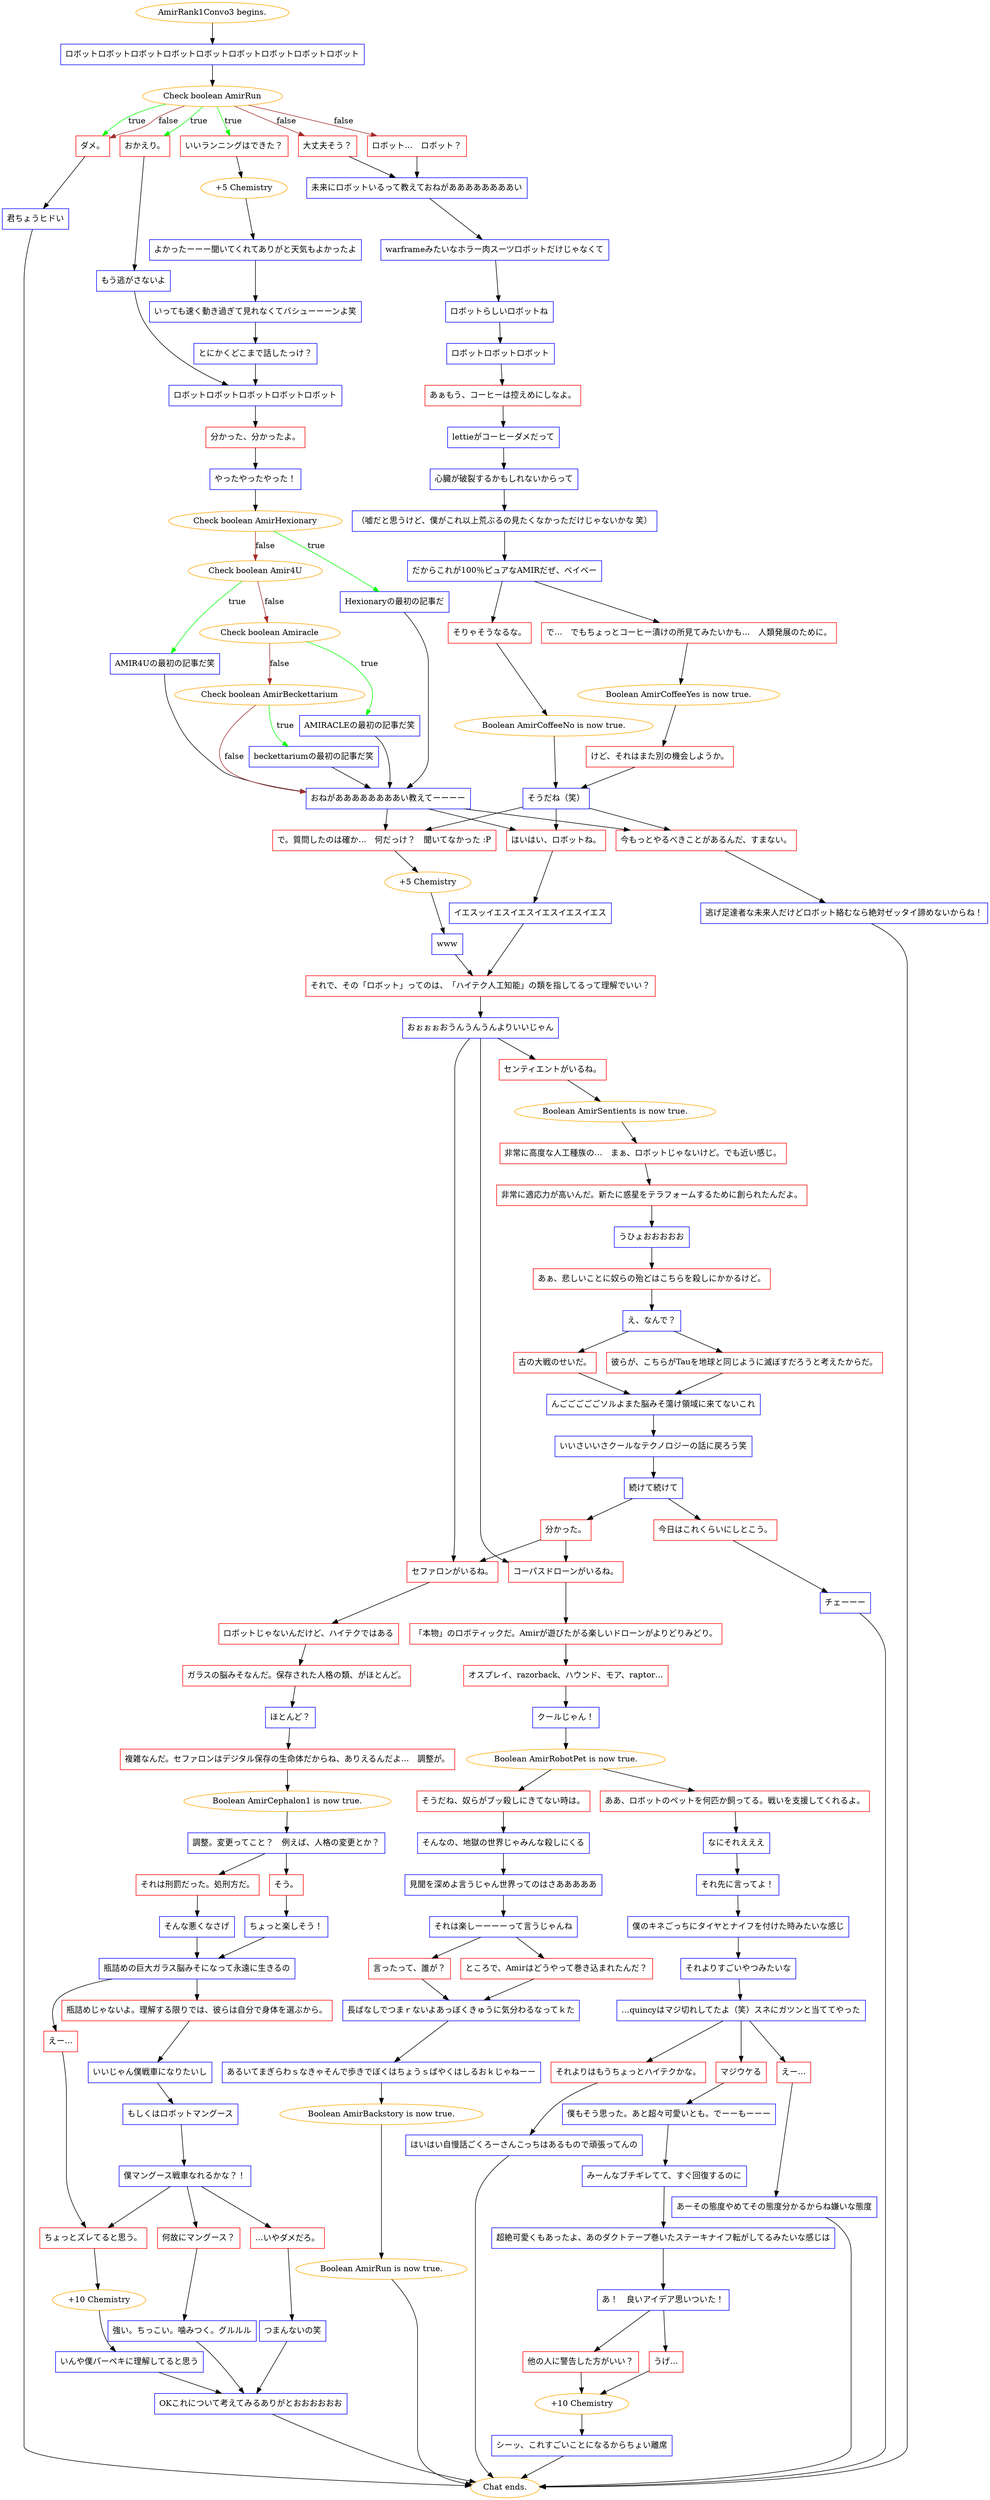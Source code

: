 digraph {
	"AmirRank1Convo3 begins." [color=orange];
		"AmirRank1Convo3 begins." -> j1332388710;
	j1332388710 [label="ロボットロボットロボットロボットロボットロボットロボットロボットロボット",shape=box,color=blue];
		j1332388710 -> j3723098967;
	j3723098967 [label="Check boolean AmirRun",color=orange];
		j3723098967 -> j727486604 [label=true,color=green];
		j3723098967 -> j2942681808 [label=true,color=green];
		j3723098967 -> j1589280838 [label=true,color=green];
		j3723098967 -> j4208270604 [label=false,color=brown];
		j3723098967 -> j1571439031 [label=false,color=brown];
		j3723098967 -> j1589280838 [label=false,color=brown];
	j727486604 [label="いいランニングはできた？",shape=box,color=red];
		j727486604 -> j2352189538;
	j2942681808 [label="おかえり。",shape=box,color=red];
		j2942681808 -> j2189626824;
	j1589280838 [label="ダメ。",shape=box,color=red];
		j1589280838 -> j2468059556;
	j4208270604 [label="大丈夫そう？",shape=box,color=red];
		j4208270604 -> j3636171374;
	j1571439031 [label="ロボット…　ロボット？",shape=box,color=red];
		j1571439031 -> j3636171374;
	j2352189538 [label="+5 Chemistry",color=orange];
		j2352189538 -> j4151736698;
	j2189626824 [label="もう逃がさないよ",shape=box,color=blue];
		j2189626824 -> j3596749511;
	j2468059556 [label="君ちょうヒドい",shape=box,color=blue];
		j2468059556 -> "Chat ends.";
	j3636171374 [label="未来にロボットいるって教えておねがああああああああい",shape=box,color=blue];
		j3636171374 -> j3520744389;
	j4151736698 [label="よかったーーー聞いてくれてありがと天気もよかったよ",shape=box,color=blue];
		j4151736698 -> j3537918564;
	j3596749511 [label="ロボットロボットロボットロボットロボット",shape=box,color=blue];
		j3596749511 -> j3383007466;
	"Chat ends." [color=orange];
	j3520744389 [label="warframeみたいなホラー肉スーツロボットだけじゃなくて",shape=box,color=blue];
		j3520744389 -> j58238680;
	j3537918564 [label="いっても速く動き過ぎて見れなくてバシューーーンよ笑",shape=box,color=blue];
		j3537918564 -> j2746519203;
	j3383007466 [label="分かった、分かったよ。",shape=box,color=red];
		j3383007466 -> j1604980987;
	j58238680 [label="ロボットらしいロボットね",shape=box,color=blue];
		j58238680 -> j1192913544;
	j2746519203 [label="とにかくどこまで話したっけ？",shape=box,color=blue];
		j2746519203 -> j3596749511;
	j1604980987 [label="やったやったやった！",shape=box,color=blue];
		j1604980987 -> j2321646715;
	j1192913544 [label="ロボットロボットロボット",shape=box,color=blue];
		j1192913544 -> j2279270769;
	j2321646715 [label="Check boolean AmirHexionary",color=orange];
		j2321646715 -> j4278273711 [label=true,color=green];
		j2321646715 -> j199181242 [label=false,color=brown];
	j2279270769 [label="あぁもう、コーヒーは控えめにしなよ。",shape=box,color=red];
		j2279270769 -> j818899840;
	j4278273711 [label="Hexionaryの最初の記事だ",shape=box,color=blue];
		j4278273711 -> j3944295020;
	j199181242 [label="Check boolean Amir4U",color=orange];
		j199181242 -> j2204437210 [label=true,color=green];
		j199181242 -> j2111638808 [label=false,color=brown];
	j818899840 [label="lettieがコーヒーダメだって",shape=box,color=blue];
		j818899840 -> j3468085070;
	j3944295020 [label="おねがああああああああい教えてーーーー",shape=box,color=blue];
		j3944295020 -> j3931811684;
		j3944295020 -> j3441871061;
		j3944295020 -> j2752412014;
	j2204437210 [label="AMIR4Uの最初の記事だ笑",shape=box,color=blue];
		j2204437210 -> j3944295020;
	j2111638808 [label="Check boolean Amiracle",color=orange];
		j2111638808 -> j1734434233 [label=true,color=green];
		j2111638808 -> j2552681849 [label=false,color=brown];
	j3468085070 [label="心臓が破裂するかもしれないからって",shape=box,color=blue];
		j3468085070 -> j3380630669;
	j3931811684 [label="で。質問したのは確か…　何だっけ？　聞いてなかった :P",shape=box,color=red];
		j3931811684 -> j4090361047;
	j3441871061 [label="はいはい、ロボットね。",shape=box,color=red];
		j3441871061 -> j4235946404;
	j2752412014 [label="今もっとやるべきことがあるんだ、すまない。",shape=box,color=red];
		j2752412014 -> j1471000273;
	j1734434233 [label="AMIRACLEの最初の記事だ笑",shape=box,color=blue];
		j1734434233 -> j3944295020;
	j2552681849 [label="Check boolean AmirBeckettarium",color=orange];
		j2552681849 -> j134180626 [label=true,color=green];
		j2552681849 -> j3944295020 [label=false,color=brown];
	j3380630669 [label="（嘘だと思うけど、僕がこれ以上荒ぶるの見たくなかっただけじゃないかな 笑）",shape=box,color=blue];
		j3380630669 -> j2098244157;
	j4090361047 [label="+5 Chemistry",color=orange];
		j4090361047 -> j682979810;
	j4235946404 [label="イエスッイエスイエスイエスイエスイエス",shape=box,color=blue];
		j4235946404 -> j4056722613;
	j1471000273 [label="逃げ足達者な未来人だけどロボット絡むなら絶対ゼッタイ諦めないからね！",shape=box,color=blue];
		j1471000273 -> "Chat ends.";
	j134180626 [label="beckettariumの最初の記事だ笑",shape=box,color=blue];
		j134180626 -> j3944295020;
	j2098244157 [label="だからこれが100％ピュアなAMIRだぜ、ベイベー",shape=box,color=blue];
		j2098244157 -> j1125841666;
		j2098244157 -> j3238083517;
	j682979810 [label="www",shape=box,color=blue];
		j682979810 -> j4056722613;
	j4056722613 [label="それで、その「ロボット」ってのは、「ハイテク人工知能」の類を指してるって理解でいい？",shape=box,color=red];
		j4056722613 -> j4248223182;
	j1125841666 [label="で…　でもちょっとコーヒー漬けの所見てみたいかも…　人類発展のために。",shape=box,color=red];
		j1125841666 -> j3596739903;
	j3238083517 [label="そりゃそうなるな。",shape=box,color=red];
		j3238083517 -> j25164068;
	j4248223182 [label="おぉぉぉおうんうんうんよりいいじゃん",shape=box,color=blue];
		j4248223182 -> j3126478094;
		j4248223182 -> j2342027251;
		j4248223182 -> j361866764;
	j3596739903 [label="Boolean AmirCoffeeYes is now true.",color=orange];
		j3596739903 -> j3770645897;
	j25164068 [label="Boolean AmirCoffeeNo is now true.",color=orange];
		j25164068 -> j2158434108;
	j3126478094 [label="センティエントがいるね。",shape=box,color=red];
		j3126478094 -> j2343417587;
	j2342027251 [label="セファロンがいるね。",shape=box,color=red];
		j2342027251 -> j1562079205;
	j361866764 [label="コーパスドローンがいるね。",shape=box,color=red];
		j361866764 -> j2099892063;
	j3770645897 [label="けど、それはまた別の機会しようか。",shape=box,color=red];
		j3770645897 -> j2158434108;
	j2158434108 [label="そうだね（笑）",shape=box,color=blue];
		j2158434108 -> j3931811684;
		j2158434108 -> j3441871061;
		j2158434108 -> j2752412014;
	j2343417587 [label="Boolean AmirSentients is now true.",color=orange];
		j2343417587 -> j785513984;
	j1562079205 [label="ロボットじゃないんだけど、ハイテクではある",shape=box,color=red];
		j1562079205 -> j3084720141;
	j2099892063 [label="「本物」のロボティックだ。Amirが遊びたがる楽しいドローンがよりどりみどり。",shape=box,color=red];
		j2099892063 -> j3283306101;
	j785513984 [label="非常に高度な人工種族の…　まぁ、ロボットじゃないけど。でも近い感じ。",shape=box,color=red];
		j785513984 -> j2525906795;
	j3084720141 [label="ガラスの脳みそなんだ。保存された人格の類、がほとんど。",shape=box,color=red];
		j3084720141 -> j3008423495;
	j3283306101 [label="オスプレイ、razorback、ハウンド、モア、raptor…",shape=box,color=red];
		j3283306101 -> j1989921059;
	j2525906795 [label="非常に適応力が高いんだ。新たに惑星をテラフォームするために創られたんだよ。",shape=box,color=red];
		j2525906795 -> j3553400567;
	j3008423495 [label="ほとんど？",shape=box,color=blue];
		j3008423495 -> j3334999726;
	j1989921059 [label="クールじゃん！",shape=box,color=blue];
		j1989921059 -> j1730864607;
	j3553400567 [label="うひょおおおおお",shape=box,color=blue];
		j3553400567 -> j2277880393;
	j3334999726 [label="複雑なんだ。セファロンはデジタル保存の生命体だからね、ありえるんだよ…　調整が。",shape=box,color=red];
		j3334999726 -> j34242351;
	j1730864607 [label="Boolean AmirRobotPet is now true.",color=orange];
		j1730864607 -> j3509963385;
		j1730864607 -> j1074631432;
	j2277880393 [label="あぁ、悲しいことに奴らの殆どはこちらを殺しにかかるけど。",shape=box,color=red];
		j2277880393 -> j856097609;
	j34242351 [label="Boolean AmirCephalon1 is now true.",color=orange];
		j34242351 -> j3053920288;
	j3509963385 [label="ああ、ロボットのペットを何匹か飼ってる。戦いを支援してくれるよ。",shape=box,color=red];
		j3509963385 -> j1107563594;
	j1074631432 [label="そうだね、奴らがブッ殺しにきてない時は。",shape=box,color=red];
		j1074631432 -> j3862776192;
	j856097609 [label="え、なんで？",shape=box,color=blue];
		j856097609 -> j1378672795;
		j856097609 -> j1839898590;
	j3053920288 [label="調整。変更ってこと？　例えば、人格の変更とか？",shape=box,color=blue];
		j3053920288 -> j1017271192;
		j3053920288 -> j4213711209;
	j1107563594 [label="なにそれえええ",shape=box,color=blue];
		j1107563594 -> j3719345939;
	j3862776192 [label="そんなの、地獄の世界じゃみんな殺しにくる",shape=box,color=blue];
		j3862776192 -> j4145682004;
	j1378672795 [label="彼らが、こちらがTauを地球と同じように滅ぼすだろうと考えたからだ。",shape=box,color=red];
		j1378672795 -> j760755867;
	j1839898590 [label="古の大戦のせいだ。",shape=box,color=red];
		j1839898590 -> j760755867;
	j1017271192 [label="そう。",shape=box,color=red];
		j1017271192 -> j4042147593;
	j4213711209 [label="それは刑罰だった。処刑方だ。",shape=box,color=red];
		j4213711209 -> j2124829589;
	j3719345939 [label="それ先に言ってよ！",shape=box,color=blue];
		j3719345939 -> j1012928015;
	j4145682004 [label="見聞を深めよ言うじゃん世界ってのはさあああああ",shape=box,color=blue];
		j4145682004 -> j2066001950;
	j760755867 [label="んごごごごごソルよまた脳みそ蕩け領域に来てないこれ",shape=box,color=blue];
		j760755867 -> j4256661161;
	j4042147593 [label="ちょっと楽しそう！",shape=box,color=blue];
		j4042147593 -> j3055881608;
	j2124829589 [label="そんな悪くなさげ",shape=box,color=blue];
		j2124829589 -> j3055881608;
	j1012928015 [label="僕のキネごっちにタイヤとナイフを付けた時みたいな感じ",shape=box,color=blue];
		j1012928015 -> j2202212888;
	j2066001950 [label="それは楽しーーーーって言うじゃんね",shape=box,color=blue];
		j2066001950 -> j733927145;
		j2066001950 -> j1995163045;
	j4256661161 [label="いいさいいさクールなテクノロジーの話に戻ろう笑",shape=box,color=blue];
		j4256661161 -> j566345736;
	j3055881608 [label="瓶詰めの巨大ガラス脳みそになって永遠に生きるの",shape=box,color=blue];
		j3055881608 -> j400324729;
		j3055881608 -> j3241027056;
	j2202212888 [label="それよりすごいやつみたいな",shape=box,color=blue];
		j2202212888 -> j2601172242;
	j733927145 [label="ところで、Amirはどうやって巻き込まれたんだ？",shape=box,color=red];
		j733927145 -> j3557004774;
	j1995163045 [label="言ったって、誰が？",shape=box,color=red];
		j1995163045 -> j3557004774;
	j566345736 [label="続けて続けて",shape=box,color=blue];
		j566345736 -> j496381471;
		j566345736 -> j2443720907;
	j400324729 [label="瓶詰めじゃないよ。理解する限りでは、彼らは自分で身体を選ぶから。",shape=box,color=red];
		j400324729 -> j4217851807;
	j3241027056 [label="えー…",shape=box,color=red];
		j3241027056 -> j2279541742;
	j2601172242 [label="…quincyはマジ切れしてたよ（笑）スネにガツンと当ててやった",shape=box,color=blue];
		j2601172242 -> j1511027733;
		j2601172242 -> j36979929;
		j2601172242 -> j308941258;
	j3557004774 [label="長ばなしでつまｒないよあっぼくきゅうに気分わるなってｋた",shape=box,color=blue];
		j3557004774 -> j758538861;
	j496381471 [label="分かった。",shape=box,color=red];
		j496381471 -> j2342027251;
		j496381471 -> j361866764;
	j2443720907 [label="今日はこれくらいにしとこう。",shape=box,color=red];
		j2443720907 -> j2689849604;
	j4217851807 [label="いいじゃん僕戦車になりたいし",shape=box,color=blue];
		j4217851807 -> j2118802736;
	j2279541742 [label="ちょっとズレてると思う。",shape=box,color=red];
		j2279541742 -> j2689064534;
	j1511027733 [label="マジウケる",shape=box,color=red];
		j1511027733 -> j124662693;
	j36979929 [label="それよりはもうちょっとハイテクかな。",shape=box,color=red];
		j36979929 -> j1989799841;
	j308941258 [label="えー…",shape=box,color=red];
		j308941258 -> j95450488;
	j758538861 [label="あるいてまぎらわｓなきゃそんで歩きでぼくはちょうｓばやくはしるおｋじゃねーー",shape=box,color=blue];
		j758538861 -> j2767294809;
	j2689849604 [label="チェーーー",shape=box,color=blue];
		j2689849604 -> "Chat ends.";
	j2118802736 [label="もしくはロボットマングース",shape=box,color=blue];
		j2118802736 -> j2635507919;
	j2689064534 [label="+10 Chemistry",color=orange];
		j2689064534 -> j2676832321;
	j124662693 [label="僕もそう思った。あと超々可愛いとも。でーーもーーー",shape=box,color=blue];
		j124662693 -> j3496839392;
	j1989799841 [label="はいはい自慢話ごくろーさんこっちはあるもので頑張ってんの",shape=box,color=blue];
		j1989799841 -> "Chat ends.";
	j95450488 [label="あーその態度やめてその態度分かるからね嫌いな態度",shape=box,color=blue];
		j95450488 -> "Chat ends.";
	j2767294809 [label="Boolean AmirBackstory is now true.",color=orange];
		j2767294809 -> j1426220801;
	j2635507919 [label="僕マングース戦車なれるかな？！",shape=box,color=blue];
		j2635507919 -> j3628614637;
		j2635507919 -> j2858197613;
		j2635507919 -> j2279541742;
	j2676832321 [label="いんや僕パーペキに理解してると思う",shape=box,color=blue];
		j2676832321 -> j1953881367;
	j3496839392 [label="みーんなブチギレてて、すぐ回復するのに",shape=box,color=blue];
		j3496839392 -> j1158072366;
	j1426220801 [label="Boolean AmirRun is now true.",color=orange];
		j1426220801 -> "Chat ends.";
	j3628614637 [label="何故にマングース？",shape=box,color=red];
		j3628614637 -> j1100628575;
	j2858197613 [label="…いやダメだろ。",shape=box,color=red];
		j2858197613 -> j3425704162;
	j1953881367 [label="OKこれについて考えてみるありがとおおおおおお",shape=box,color=blue];
		j1953881367 -> "Chat ends.";
	j1158072366 [label="超絶可愛くもあったよ、あのダクトテープ巻いたステーキナイフ転がしてるみたいな感じは",shape=box,color=blue];
		j1158072366 -> j712224247;
	j1100628575 [label="強い。ちっこい。噛みつく。グルルル",shape=box,color=blue];
		j1100628575 -> j1953881367;
	j3425704162 [label="つまんないの笑",shape=box,color=blue];
		j3425704162 -> j1953881367;
	j712224247 [label="あ！　良いアイデア思いついた！",shape=box,color=blue];
		j712224247 -> j585259351;
		j712224247 -> j2290170898;
	j585259351 [label="他の人に警告した方がいい？",shape=box,color=red];
		j585259351 -> j3100374213;
	j2290170898 [label="うげ…",shape=box,color=red];
		j2290170898 -> j3100374213;
	j3100374213 [label="+10 Chemistry",color=orange];
		j3100374213 -> j1188859258;
	j1188859258 [label="シーッ、これすごいことになるからちょい離席",shape=box,color=blue];
		j1188859258 -> "Chat ends.";
}